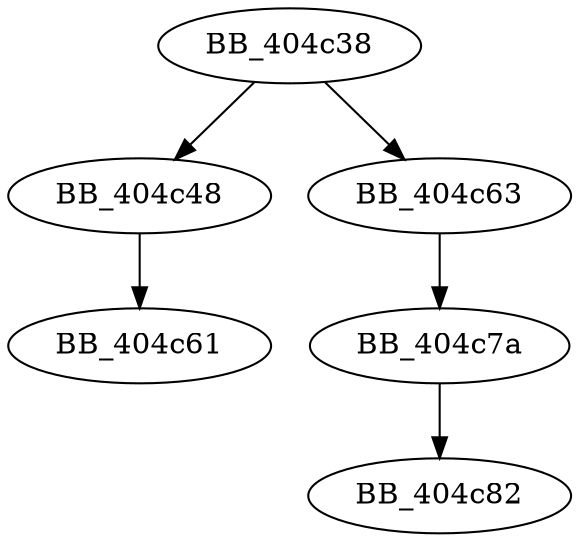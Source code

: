 DiGraph ___crtLCMapStringEx{
BB_404c38->BB_404c48
BB_404c38->BB_404c63
BB_404c48->BB_404c61
BB_404c63->BB_404c7a
BB_404c7a->BB_404c82
}
